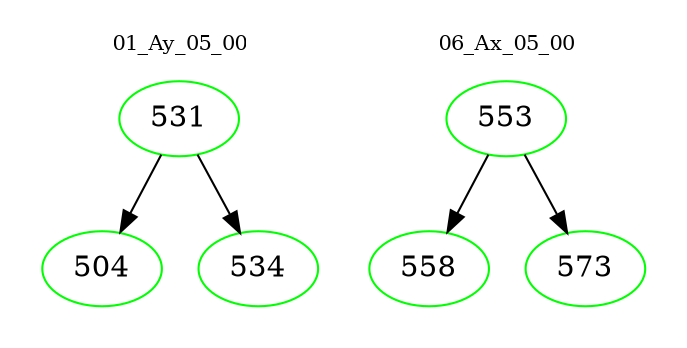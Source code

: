 digraph{
subgraph cluster_0 {
color = white
label = "01_Ay_05_00";
fontsize=10;
T0_531 [label="531", color="green"]
T0_531 -> T0_504 [color="black"]
T0_504 [label="504", color="green"]
T0_531 -> T0_534 [color="black"]
T0_534 [label="534", color="green"]
}
subgraph cluster_1 {
color = white
label = "06_Ax_05_00";
fontsize=10;
T1_553 [label="553", color="green"]
T1_553 -> T1_558 [color="black"]
T1_558 [label="558", color="green"]
T1_553 -> T1_573 [color="black"]
T1_573 [label="573", color="green"]
}
}
